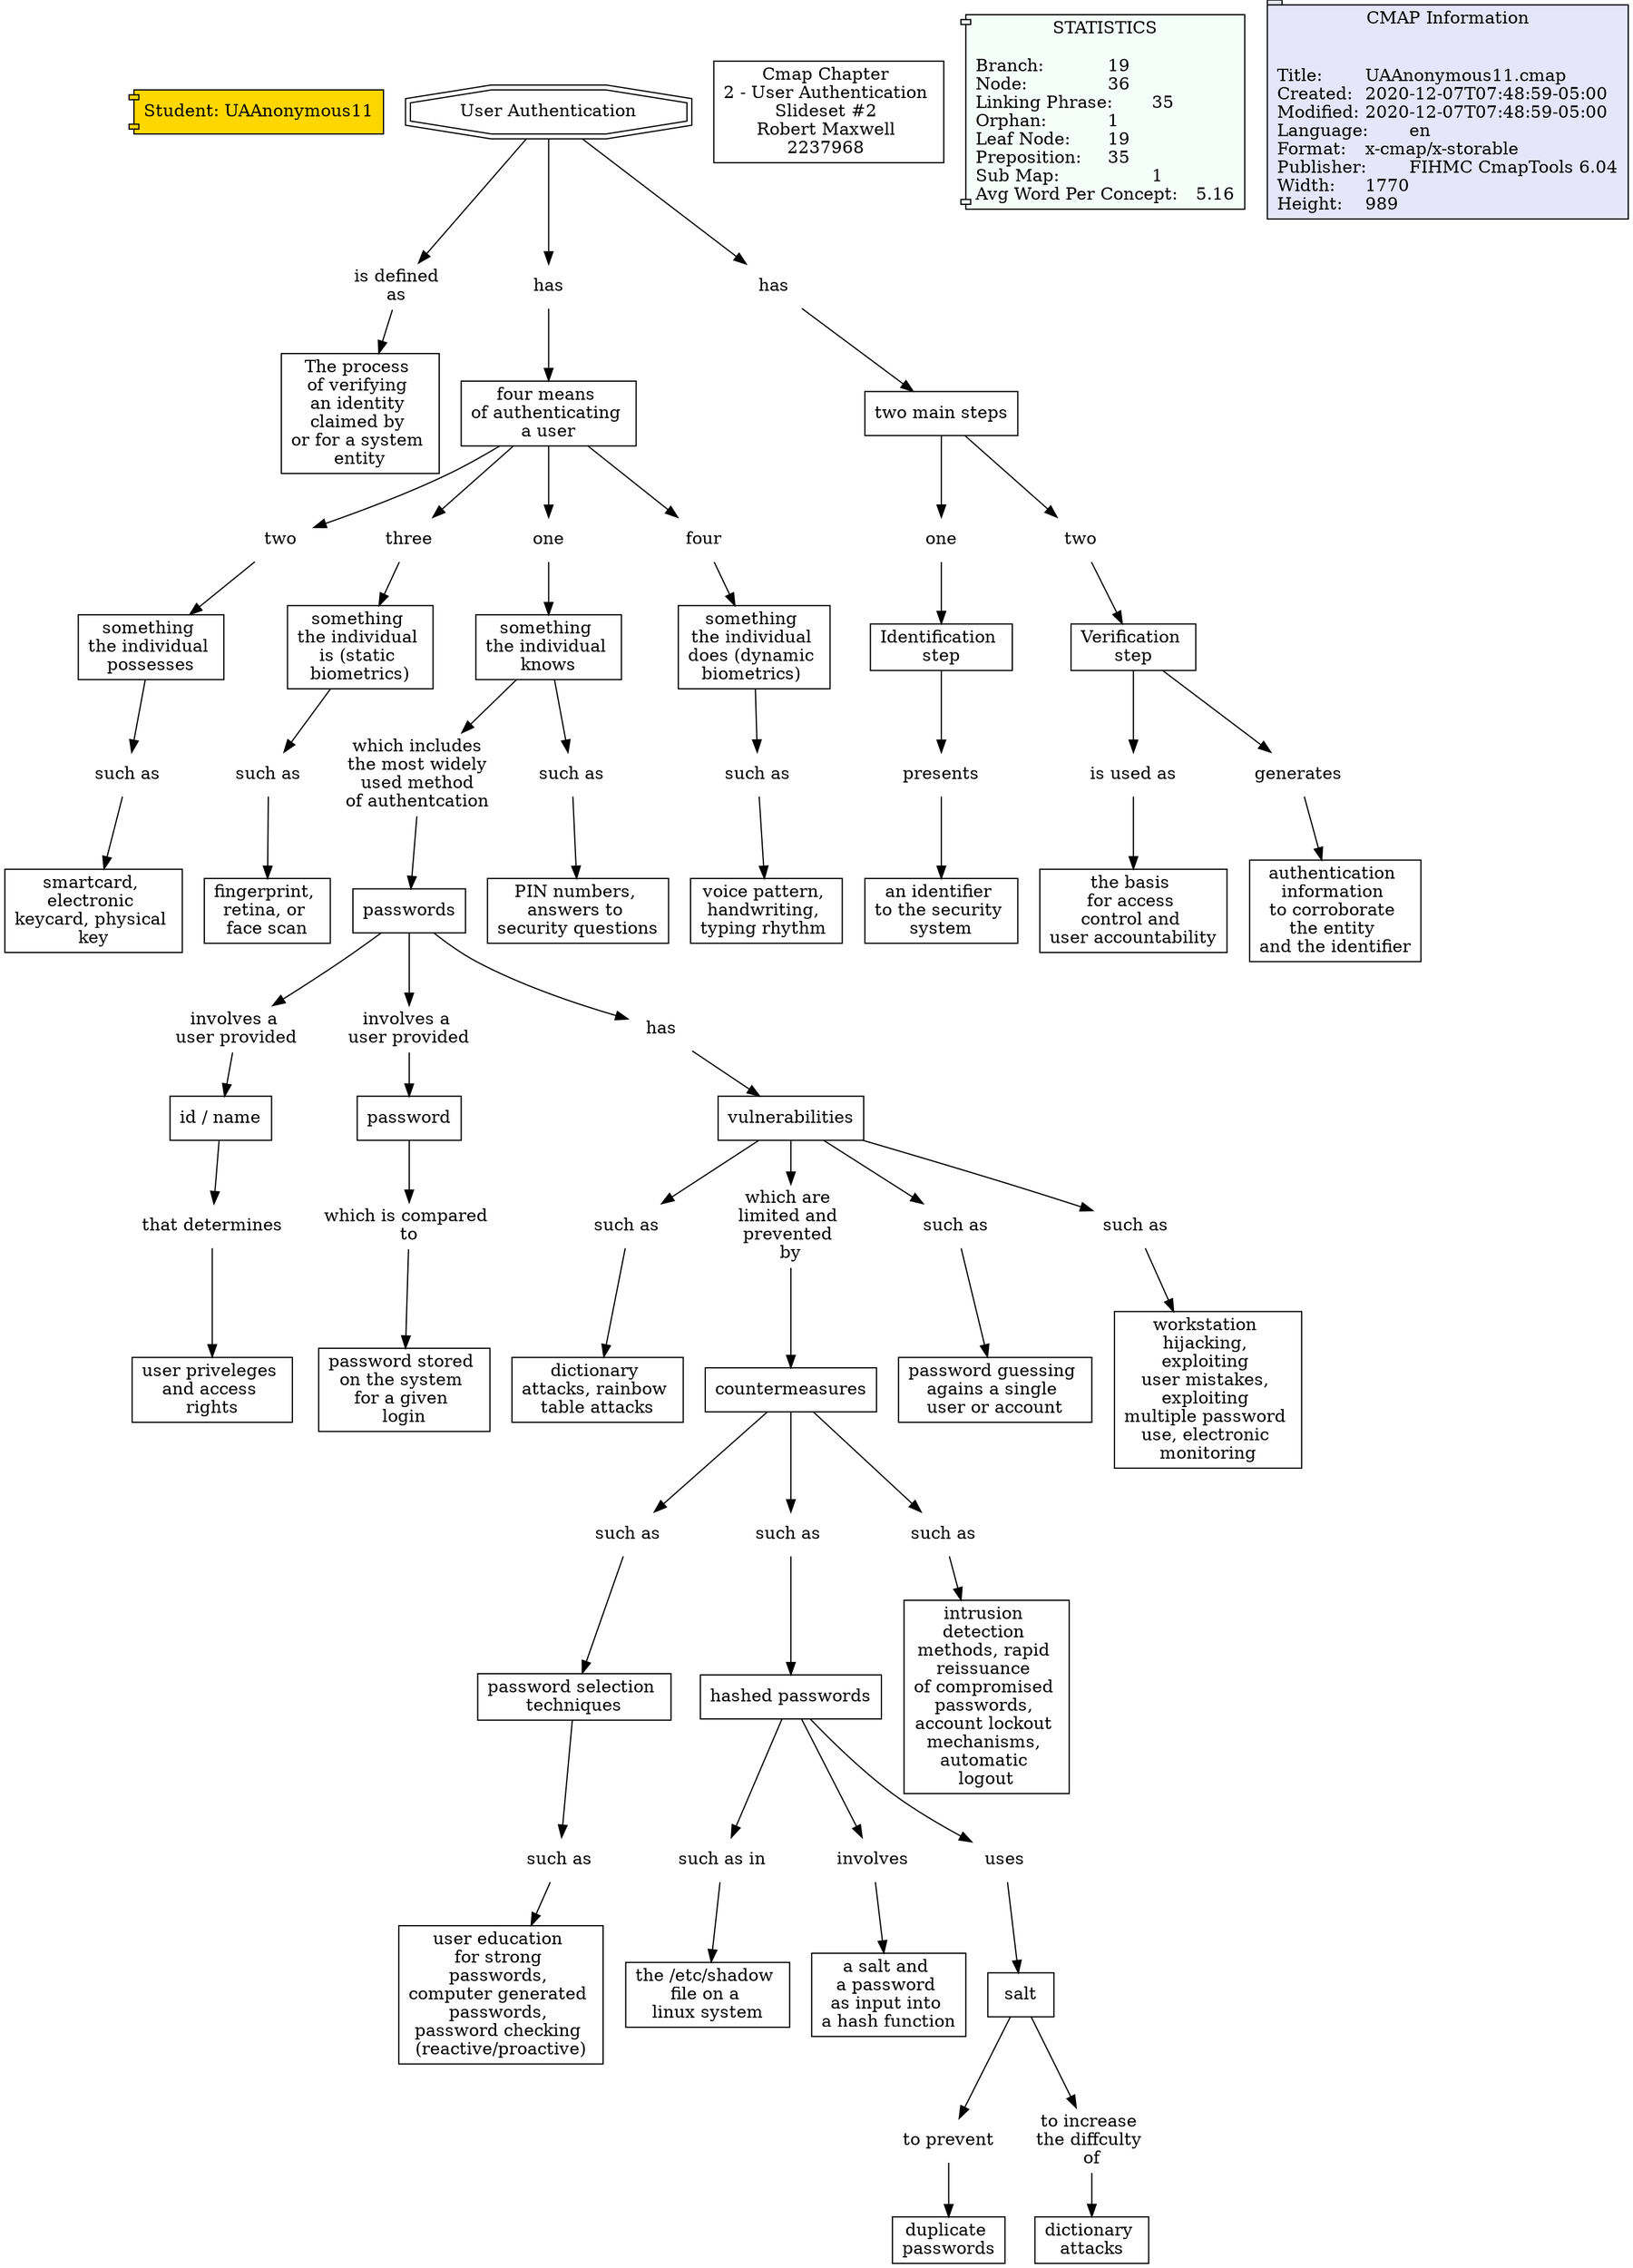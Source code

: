// The Round Table
digraph {
	Student [label="Student: UAAnonymous11" fillcolor=gold shape=component style=filled]
	"1RRBBLNMC-1RH5411-3J0" [label="something 
the individual 
knows" fillcolor=white shape=rect style=filled]
	"1RRBBP30W-JDSHZ9-3QJ" [label="which includes 
the most widely 
used method 
of authentcation 
" shape=none]
	"1RRBBLNMC-1RH5411-3J0" -> "1RRBBP30W-JDSHZ9-3QJ" [constraint=true]
	"1RRBBP30R-N8F0YP-3QF" [label=passwords fillcolor=white shape=rect style=filled]
	"1RRBCZSKK-2CWZQST-5SX" [label="involves a 
user provided
" shape=none]
	"1RRBBP30R-N8F0YP-3QF" -> "1RRBCZSKK-2CWZQST-5SX" [constraint=true]
	"1RRBBP30R-N8F0YP-3QF" [label=passwords fillcolor=white shape=rect style=filled]
	"1RRBD1LW0-F7PDR-65F" [label="involves a 
user provided
" shape=none]
	"1RRBBP30R-N8F0YP-3QF" -> "1RRBD1LW0-F7PDR-65F" [constraint=true]
	"1RRBDHJCH-X8RLTH-8R8" [label=countermeasures fillcolor=white shape=rect style=filled]
	"1RRBDV0WS-2BD1ZV1-9KP" [label="such as " shape=none]
	"1RRBDHJCH-X8RLTH-8R8" -> "1RRBDV0WS-2BD1ZV1-9KP" [constraint=true]
	"1RRBCZSKK-V7FP0F-5ST" [label="id / name" fillcolor=white shape=rect style=filled]
	"1RRBD0MXH-5SX3Z3-604" [label="that determines
" shape=none]
	"1RRBCZSKK-V7FP0F-5ST" -> "1RRBD0MXH-5SX3Z3-604" [constraint=true]
	"1RRBB6FDW-NNYWJS-230" [label="Verification 
step" fillcolor=white shape=rect style=filled]
	"1RRBBGP0R-TCHB8F-324" [label="is used as
" shape=none]
	"1RRBB6FDW-NNYWJS-230" -> "1RRBBGP0R-TCHB8F-324" [constraint=true]
	"1RRBD1LW0-SB5QDW-65B" [label=password fillcolor=white shape=rect style=filled]
	"1RRBD3JTW-13SXNK3-6L8" [label="which is compared 
to" shape=none]
	"1RRBD1LW0-SB5QDW-65B" -> "1RRBD3JTW-13SXNK3-6L8" [constraint=true]
	"1RRBB2Y2H-135JQZD-1S2" [label="is defined 
as " shape=none]
	"1RRBB2Y2H-RSG0W5-1RZ" [label="The process 
of verifying 
an identity 
claimed by 
or for a system 
entity" fillcolor=white shape=rect style=filled]
	"1RRBB2Y2H-135JQZD-1S2" -> "1RRBB2Y2H-RSG0W5-1RZ" [constraint=true]
	"1RRBDBGP6-BJH061-781" [label="such as " shape=none]
	"1RRBDBGP6-12YQY8V-77Y" [label="dictionary 
attacks, rainbow 
table attacks
" fillcolor=white shape=rect style=filled]
	"1RRBDBGP6-BJH061-781" -> "1RRBDBGP6-12YQY8V-77Y" [constraint=true]
	"1RRBBXLKS-FW858P-4HN" [label="such as" shape=none]
	"1RRBBXLK8-276SMTZ-4HK" [label="voice pattern, 
handwriting, 
typing rhythm 
" fillcolor=white shape=rect style=filled]
	"1RRBBXLKS-FW858P-4HN" -> "1RRBBXLK8-276SMTZ-4HK" [constraint=true]
	"1RRBBLRJL-15Z74VP-3JX" [label=two shape=none]
	"1RRBBLRJL-1F1PTN4-3JT" [label="something 
the individual 
possesses" fillcolor=white shape=rect style=filled]
	"1RRBBLRJL-15Z74VP-3JX" -> "1RRBBLRJL-1F1PTN4-3JT" [constraint=true]
	"1RRB9NB7H-76798R-B9" [label="User Authentication
" fillcolor=white shape=doubleoctagon style=filled]
	"1RRBBKD91-1JPVL41-39H" [label=has shape=none]
	"1RRB9NB7H-76798R-B9" -> "1RRBBKD91-1JPVL41-39H" [constraint=true]
	"1RRBDPVZV-1QRZ13B-9B0" [label="to prevent
" shape=none]
	"1RRBDPVZV-1YGQTZJ-99X" [label="duplicate 
passwords" fillcolor=white shape=rect style=filled]
	"1RRBDPVZV-1QRZ13B-9B0" -> "1RRBDPVZV-1YGQTZJ-99X" [constraint=true]
	"1RRBDHJCH-2BK5RVW-8RC" [label="which are 
limited and 
prevented 
by" shape=none]
	"1RRBDHJCH-X8RLTH-8R8" [label=countermeasures fillcolor=white shape=rect style=filled]
	"1RRBDHJCH-2BK5RVW-8RC" -> "1RRBDHJCH-X8RLTH-8R8" [constraint=true]
	"1RRBB95GH-11ZQK89-2CK" [label=presents shape=none]
	"1RRBB95GH-25P9K8K-2CG" [label="an identifier 
to the security 
system" fillcolor=white shape=rect style=filled]
	"1RRBB95GH-11ZQK89-2CK" -> "1RRBB95GH-25P9K8K-2CG" [constraint=true]
	"1RRBDJZ63-1P0WZ8N-8Z1" [label="hashed passwords
" fillcolor=white shape=rect style=filled]
	"1RRBDRYFS-4XN2RH-9H3" [label="such as in
" shape=none]
	"1RRBDJZ63-1P0WZ8N-8Z1" -> "1RRBDRYFS-4XN2RH-9H3" [constraint=true]
	"1RRBD84ST-1935WMV-70B" [label=vulnerabilities fillcolor=white shape=rect style=filled]
	"1RRBDBZ7J-8TND0X-7DP" [label="such as" shape=none]
	"1RRBD84ST-1935WMV-70B" -> "1RRBDBZ7J-8TND0X-7DP" [constraint=true]
	"1RRBCZSKK-2CWZQST-5SX" [label="involves a 
user provided
" shape=none]
	"1RRBCZSKK-V7FP0F-5ST" [label="id / name" fillcolor=white shape=rect style=filled]
	"1RRBCZSKK-2CWZQST-5SX" -> "1RRBCZSKK-V7FP0F-5ST" [constraint=true]
	"1RRBBGP0R-TCHB8F-324" [label="is used as
" shape=none]
	"1RRBBGP0R-1S2QV0L-321" [label="the basis 
for access 
control and 
user accountability
" fillcolor=white shape=rect style=filled]
	"1RRBBGP0R-TCHB8F-324" -> "1RRBBGP0R-1S2QV0L-321" [constraint=true]
	"1RRBD84ST-1935WMV-70B" [label=vulnerabilities fillcolor=white shape=rect style=filled]
	"1RRBDF2ST-24GFR5W-7XM" [label="such as" shape=none]
	"1RRBD84ST-1935WMV-70B" -> "1RRBDF2ST-24GFR5W-7XM" [constraint=true]
	"1RRBD84ST-1935WMV-70B" [label=vulnerabilities fillcolor=white shape=rect style=filled]
	"1RRBDBGP6-BJH061-781" [label="such as " shape=none]
	"1RRBD84ST-1935WMV-70B" -> "1RRBDBGP6-BJH061-781" [constraint=true]
	"1RRBDNDPJ-WPDRW6-95P" [label=involves shape=none]
	"1RRBDNDPJ-1S234GH-95L" [label="a salt and 
a password 
as input into 
a hash function
" fillcolor=white shape=rect style=filled]
	"1RRBDNDPJ-WPDRW6-95P" -> "1RRBDNDPJ-1S234GH-95L" [constraint=true]
	"1RRBBM347-1H13186-3KZ" [label=three shape=none]
	"1RRBBM347-24FPQD7-3KW" [label="something 
the individual 
is (static 
biometrics)" fillcolor=white shape=rect style=filled]
	"1RRBBM347-1H13186-3KZ" -> "1RRBBM347-24FPQD7-3KW" [constraint=true]
	"1RRBBKD91-5FNBBB-39D" [label="four means 
of authenticating 
a user" fillcolor=white shape=rect style=filled]
	"1RRBBLNMW-197BQR5-3J3" [label=one shape=none]
	"1RRBBKD91-5FNBBB-39D" -> "1RRBBLNMW-197BQR5-3J3" [constraint=true]
	"1RRBDHJCH-X8RLTH-8R8" [label=countermeasures fillcolor=white shape=rect style=filled]
	"1RRBDJZ63-JFMJQR-8Z4" [label="such as " shape=none]
	"1RRBDHJCH-X8RLTH-8R8" -> "1RRBDJZ63-JFMJQR-8Z4" [constraint=true]
	"1RRBBLRJL-1F1PTN4-3JT" [label="something 
the individual 
possesses" fillcolor=white shape=rect style=filled]
	"1RRBBSP7C-16K0R3S-40L" [label="such as" shape=none]
	"1RRBBLRJL-1F1PTN4-3JT" -> "1RRBBSP7C-16K0R3S-40L" [constraint=true]
	"1RRBBVNSX-201BH9B-460" [label="such as" shape=none]
	"1RRBBVNSX-1D6NTWG-45X" [label="fingerprint, 
retina, or 
face scan" fillcolor=white shape=rect style=filled]
	"1RRBBVNSX-201BH9B-460" -> "1RRBBVNSX-1D6NTWG-45X" [constraint=true]
	"1RRBDKQQZ-22K7GD0-90W" [label="such as" shape=none]
	"1RRBDKQQZ-1N7CMB9-90S" [label="intrusion 
detection 
methods, rapid 
reissuance 
of compromised 
passwords, 
account lockout 
mechanisms, 
automatic 
logout" fillcolor=white shape=rect style=filled]
	"1RRBDKQQZ-22K7GD0-90W" -> "1RRBDKQQZ-1N7CMB9-90S" [constraint=true]
	"1RRBBM5RB-2DDCP6R-3LN" [label="something 
the individual 
does (dynamic 
biometrics) 
" fillcolor=white shape=rect style=filled]
	"1RRBBXLKS-FW858P-4HN" [label="such as" shape=none]
	"1RRBBM5RB-2DDCP6R-3LN" -> "1RRBBXLKS-FW858P-4HN" [constraint=true]
	"1RRBB89PQ-HV0RXZ-273" [label=one shape=none]
	"1RRBB6BDM-16S54MC-226" [label="Identification 
step" fillcolor=white shape=rect style=filled]
	"1RRBB89PQ-HV0RXZ-273" -> "1RRBB6BDM-16S54MC-226" [constraint=true]
	"1RRBBP30W-JDSHZ9-3QJ" [label="which includes 
the most widely 
used method 
of authentcation 
" shape=none]
	"1RRBBP30R-N8F0YP-3QF" [label=passwords fillcolor=white shape=rect style=filled]
	"1RRBBP30W-JDSHZ9-3QJ" -> "1RRBBP30R-N8F0YP-3QF" [constraint=true]
	"1RRBDPFNG-20F9RR0-98T" [label=salt fillcolor=white shape=rect style=filled]
	"1RRBDPVZV-1QRZ13B-9B0" [label="to prevent
" shape=none]
	"1RRBDPFNG-20F9RR0-98T" -> "1RRBDPVZV-1QRZ13B-9B0" [constraint=true]
	"1RRBDPFNG-2DH873M-98X" [label=uses shape=none]
	"1RRBDPFNG-20F9RR0-98T" [label=salt fillcolor=white shape=rect style=filled]
	"1RRBDPFNG-2DH873M-98X" -> "1RRBDPFNG-20F9RR0-98T" [constraint=true]
	"1RRBBLNMW-197BQR5-3J3" [label=one shape=none]
	"1RRBBLNMC-1RH5411-3J0" [label="something 
the individual 
knows" fillcolor=white shape=rect style=filled]
	"1RRBBLNMW-197BQR5-3J3" -> "1RRBBLNMC-1RH5411-3J0" [constraint=true]
	"1RRB9NB7H-76798R-B9" [label="User Authentication
" fillcolor=white shape=doubleoctagon style=filled]
	"1RRBB2Y2H-135JQZD-1S2" [label="is defined 
as " shape=none]
	"1RRB9NB7H-76798R-B9" -> "1RRBB2Y2H-135JQZD-1S2" [constraint=true]
	"1RRBBKD91-5FNBBB-39D" [label="four means 
of authenticating 
a user" fillcolor=white shape=rect style=filled]
	"1RRBBM347-1H13186-3KZ" [label=three shape=none]
	"1RRBBKD91-5FNBBB-39D" -> "1RRBBM347-1H13186-3KZ" [constraint=true]
	"1RRBB5SFD-229G7VL-20Q" [label="two main steps
" fillcolor=white shape=rect style=filled]
	"1RRBB6FDW-21VLBJX-233" [label=two shape=none]
	"1RRBB5SFD-229G7VL-20Q" -> "1RRBB6FDW-21VLBJX-233" [constraint=true]
	"1RRBBSP7C-16K0R3S-40L" [label="such as" shape=none]
	"1RRBBSP7C-1PNDC5R-40H" [label="smartcard, 
electronic 
keycard, physical 
key" fillcolor=white shape=rect style=filled]
	"1RRBBSP7C-16K0R3S-40L" -> "1RRBBSP7C-1PNDC5R-40H" [constraint=true]
	"1RRBCTRJ9-776TX5-5CS" [label="such as" shape=none]
	"1RRBCTRJ9-19FH3QJ-5CP" [label="PIN numbers, 
answers to 
security questions
" fillcolor=white shape=rect style=filled]
	"1RRBCTRJ9-776TX5-5CS" -> "1RRBCTRJ9-19FH3QJ-5CP" [constraint=true]
	"1RRBD0MXH-5SX3Z3-604" [label="that determines
" shape=none]
	"1RRBD0MXH-204HSFK-601" [label="user priveleges 
and access 
rights" fillcolor=white shape=rect style=filled]
	"1RRBD0MXH-5SX3Z3-604" -> "1RRBD0MXH-204HSFK-601" [constraint=true]
	"1RRBD3JTW-13SXNK3-6L8" [label="which is compared 
to" shape=none]
	"1RRBD3JTW-PMXL90-6L5" [label="password stored 
on the system 
for a given 
login" fillcolor=white shape=rect style=filled]
	"1RRBD3JTW-13SXNK3-6L8" -> "1RRBD3JTW-PMXL90-6L5" [constraint=true]
	"1RRBBP30R-N8F0YP-3QF" [label=passwords fillcolor=white shape=rect style=filled]
	"1RRBD84T9-WVXG6K-70F" [label=has shape=none]
	"1RRBBP30R-N8F0YP-3QF" -> "1RRBD84T9-WVXG6K-70F" [constraint=true]
	"1RRBB6FDW-21VLBJX-233" [label=two shape=none]
	"1RRBB6FDW-NNYWJS-230" [label="Verification 
step" fillcolor=white shape=rect style=filled]
	"1RRBB6FDW-21VLBJX-233" -> "1RRBB6FDW-NNYWJS-230" [constraint=true]
	"1RRBBKD91-5FNBBB-39D" [label="four means 
of authenticating 
a user" fillcolor=white shape=rect style=filled]
	"1RRBBLRJL-15Z74VP-3JX" [label=two shape=none]
	"1RRBBKD91-5FNBBB-39D" -> "1RRBBLRJL-15Z74VP-3JX" [constraint=true]
	"1RRBDHJCH-X8RLTH-8R8" [label=countermeasures fillcolor=white shape=rect style=filled]
	"1RRBDKQQZ-22K7GD0-90W" [label="such as" shape=none]
	"1RRBDHJCH-X8RLTH-8R8" -> "1RRBDKQQZ-22K7GD0-90W" [constraint=true]
	"1RRBDJZ63-1P0WZ8N-8Z1" [label="hashed passwords
" fillcolor=white shape=rect style=filled]
	"1RRBDPFNG-2DH873M-98X" [label=uses shape=none]
	"1RRBDJZ63-1P0WZ8N-8Z1" -> "1RRBDPFNG-2DH873M-98X" [constraint=true]
	"1RRBDJZ63-1P0WZ8N-8Z1" [label="hashed passwords
" fillcolor=white shape=rect style=filled]
	"1RRBDNDPJ-WPDRW6-95P" [label=involves shape=none]
	"1RRBDJZ63-1P0WZ8N-8Z1" -> "1RRBDNDPJ-WPDRW6-95P" [constraint=true]
	"1RRBDF2ST-24GFR5W-7XM" [label="such as" shape=none]
	"1RRBDF2ST-KLPPW-7XJ" [label="workstation 
hijacking, 
exploiting 
user mistakes, 
exploiting 
multiple password 
use, electronic 
monitoring" fillcolor=white shape=rect style=filled]
	"1RRBDF2ST-24GFR5W-7XM" -> "1RRBDF2ST-KLPPW-7XJ" [constraint=true]
	"1RRBDPY19-Q6J4C5-9BT" [label="to increase 
the diffculty 
of" shape=none]
	"1RRBDPY19-1X38Q8D-9BQ" [label="dictionary 
attacks" fillcolor=white shape=rect style=filled]
	"1RRBDPY19-Q6J4C5-9BT" -> "1RRBDPY19-1X38Q8D-9BQ" [constraint=true]
	"1RRBBLNMC-1RH5411-3J0" [label="something 
the individual 
knows" fillcolor=white shape=rect style=filled]
	"1RRBCTRJ9-776TX5-5CS" [label="such as" shape=none]
	"1RRBBLNMC-1RH5411-3J0" -> "1RRBCTRJ9-776TX5-5CS" [constraint=true]
	"1RRBBKD91-5FNBBB-39D" [label="four means 
of authenticating 
a user" fillcolor=white shape=rect style=filled]
	"1RRBBM5RB-N2RHSG-3LR" [label=four shape=none]
	"1RRBBKD91-5FNBBB-39D" -> "1RRBBM5RB-N2RHSG-3LR" [constraint=true]
	"1RRBBM5RB-N2RHSG-3LR" [label=four shape=none]
	"1RRBBM5RB-2DDCP6R-3LN" [label="something 
the individual 
does (dynamic 
biometrics) 
" fillcolor=white shape=rect style=filled]
	"1RRBBM5RB-N2RHSG-3LR" -> "1RRBBM5RB-2DDCP6R-3LN" [constraint=true]
	"1RRBDPFNG-20F9RR0-98T" [label=salt fillcolor=white shape=rect style=filled]
	"1RRBDPY19-Q6J4C5-9BT" [label="to increase 
the diffculty 
of" shape=none]
	"1RRBDPFNG-20F9RR0-98T" -> "1RRBDPY19-Q6J4C5-9BT" [constraint=true]
	"1RRBD84T9-WVXG6K-70F" [label=has shape=none]
	"1RRBD84ST-1935WMV-70B" [label=vulnerabilities fillcolor=white shape=rect style=filled]
	"1RRBD84T9-WVXG6K-70F" -> "1RRBD84ST-1935WMV-70B" [constraint=true]
	"1RRBB5SFD-229G7VL-20Q" [label="two main steps
" fillcolor=white shape=rect style=filled]
	"1RRBB89PQ-HV0RXZ-273" [label=one shape=none]
	"1RRBB5SFD-229G7VL-20Q" -> "1RRBB89PQ-HV0RXZ-273" [constraint=true]
	"1RRBDV0WS-284P27C-9KL" [label="password selection 
techniques" fillcolor=white shape=rect style=filled]
	"1RRBDW91Q-15SCHQF-9MT" [label="such as" shape=none]
	"1RRBDV0WS-284P27C-9KL" -> "1RRBDW91Q-15SCHQF-9MT" [constraint=true]
	"1RRBBC4RN-157F6TC-2JS" [label=generates shape=none]
	"1RRBBC4RN-NFHK63-2JP" [label="authentication 
information 
to corroborate 
the entity 
and the identifier
" fillcolor=white shape=rect style=filled]
	"1RRBBC4RN-157F6TC-2JS" -> "1RRBBC4RN-NFHK63-2JP" [constraint=true]
	"1RRBB6FDW-NNYWJS-230" [label="Verification 
step" fillcolor=white shape=rect style=filled]
	"1RRBBC4RN-157F6TC-2JS" [label=generates shape=none]
	"1RRBB6FDW-NNYWJS-230" -> "1RRBBC4RN-157F6TC-2JS" [constraint=true]
	"1RRBDW91Q-15SCHQF-9MT" [label="such as" shape=none]
	"1RRBDW91Q-8NLS8P-9MQ" [label="user education 
for strong 
passwords, 
computer generated 
passwords, 
password checking 
(reactive/proactive)" fillcolor=white shape=rect style=filled]
	"1RRBDW91Q-15SCHQF-9MT" -> "1RRBDW91Q-8NLS8P-9MQ" [constraint=true]
	"1RRBD1LW0-F7PDR-65F" [label="involves a 
user provided
" shape=none]
	"1RRBD1LW0-SB5QDW-65B" [label=password fillcolor=white shape=rect style=filled]
	"1RRBD1LW0-F7PDR-65F" -> "1RRBD1LW0-SB5QDW-65B" [constraint=true]
	"1RRBBM347-24FPQD7-3KW" [label="something 
the individual 
is (static 
biometrics)" fillcolor=white shape=rect style=filled]
	"1RRBBVNSX-201BH9B-460" [label="such as" shape=none]
	"1RRBBM347-24FPQD7-3KW" -> "1RRBBVNSX-201BH9B-460" [constraint=true]
	"1RRBDV0WS-2BD1ZV1-9KP" [label="such as " shape=none]
	"1RRBDV0WS-284P27C-9KL" [label="password selection 
techniques" fillcolor=white shape=rect style=filled]
	"1RRBDV0WS-2BD1ZV1-9KP" -> "1RRBDV0WS-284P27C-9KL" [constraint=true]
	"1RRBDBZ7J-8TND0X-7DP" [label="such as" shape=none]
	"1RRBDBZ71-14TSKJJ-7DL" [label="password guessing 
agains a single 
user or account
" fillcolor=white shape=rect style=filled]
	"1RRBDBZ7J-8TND0X-7DP" -> "1RRBDBZ71-14TSKJJ-7DL" [constraint=true]
	"1RRB9NB7H-76798R-B9" [label="User Authentication
" fillcolor=white shape=doubleoctagon style=filled]
	"1RRBB5SFD-27GT4WW-20T" [label=has shape=none]
	"1RRB9NB7H-76798R-B9" -> "1RRBB5SFD-27GT4WW-20T" [constraint=true]
	"1RRBB5SFD-27GT4WW-20T" [label=has shape=none]
	"1RRBB5SFD-229G7VL-20Q" [label="two main steps
" fillcolor=white shape=rect style=filled]
	"1RRBB5SFD-27GT4WW-20T" -> "1RRBB5SFD-229G7VL-20Q" [constraint=true]
	"1RRBD84ST-1935WMV-70B" [label=vulnerabilities fillcolor=white shape=rect style=filled]
	"1RRBDHJCH-2BK5RVW-8RC" [label="which are 
limited and 
prevented 
by" shape=none]
	"1RRBD84ST-1935WMV-70B" -> "1RRBDHJCH-2BK5RVW-8RC" [constraint=true]
	"1RRBB6BDM-16S54MC-226" [label="Identification 
step" fillcolor=white shape=rect style=filled]
	"1RRBB95GH-11ZQK89-2CK" [label=presents shape=none]
	"1RRBB6BDM-16S54MC-226" -> "1RRBB95GH-11ZQK89-2CK" [constraint=true]
	"1RRBDRYFS-4XN2RH-9H3" [label="such as in
" shape=none]
	"1RRBDRYFS-2XDSTK-9H0" [label="the /etc/shadow 
file on a 
linux system
" fillcolor=white shape=rect style=filled]
	"1RRBDRYFS-4XN2RH-9H3" -> "1RRBDRYFS-2XDSTK-9H0" [constraint=true]
	"1RRBBKD91-1JPVL41-39H" [label=has shape=none]
	"1RRBBKD91-5FNBBB-39D" [label="four means 
of authenticating 
a user" fillcolor=white shape=rect style=filled]
	"1RRBBKD91-1JPVL41-39H" -> "1RRBBKD91-5FNBBB-39D" [constraint=true]
	"1RRBDJZ63-JFMJQR-8Z4" [label="such as " shape=none]
	"1RRBDJZ63-1P0WZ8N-8Z1" [label="hashed passwords
" fillcolor=white shape=rect style=filled]
	"1RRBDJZ63-JFMJQR-8Z4" -> "1RRBDJZ63-1P0WZ8N-8Z1" [constraint=true]
	"1RRB9PTYQ-G8BMM7-L9" [label="Cmap Chapter 
2 - User Authentication 
Slideset #2 
Robert Maxwell 
2237968 " fillcolor=white shape=rect style=filled]
	statictics [label="STATISTICS
\lBranch:		19\lNode:		36\lLinking Phrase:	35\lOrphan:		1\lLeaf Node:	19\lPreposition:	35\lSub Map:		1\lAvg Word Per Concept:	5.16\l" Gsplines=true fillcolor="#F5FFFA" shape=component style=filled]
	file_info [label="CMAP Information

\lTitle:	UAAnonymous11.cmap\lCreated:	2020-12-07T07:48:59-05:00\lModified:	2020-12-07T07:48:59-05:00\lLanguage:	en\lFormat:	x-cmap/x-storable\lPublisher:	FIHMC CmapTools 6.04\lWidth:	1770\lHeight:	989\l" Gsplines=true fillcolor="#E6E6FA" shape=tab style=filled]
}

